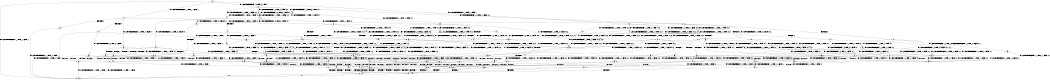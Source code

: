 digraph BCG {
size = "7, 10.5";
center = TRUE;
node [shape = circle];
0 [peripheries = 2];
0 -> 1 [label = "EX !0 !ATOMIC_EXCH_BRANCH (1, +1, TRUE, +1, 1, FALSE) !::"];
0 -> 2 [label = "EX !1 !ATOMIC_EXCH_BRANCH (1, +0, TRUE, +0, 1, TRUE) !::"];
0 -> 3 [label = "EX !2 !ATOMIC_EXCH_BRANCH (1, +1, TRUE, +1, 1, FALSE) !::"];
0 -> 4 [label = "EX !0 !ATOMIC_EXCH_BRANCH (1, +1, TRUE, +1, 1, FALSE) !::"];
2 -> 5 [label = "EX !1 !ATOMIC_EXCH_BRANCH (1, +0, TRUE, +0, 1, TRUE) !:0:1:"];
2 -> 6 [label = "EX !2 !ATOMIC_EXCH_BRANCH (1, +1, TRUE, +1, 1, FALSE) !:0:1:"];
2 -> 7 [label = "EX !0 !ATOMIC_EXCH_BRANCH (1, +1, TRUE, +1, 1, FALSE) !:0:1:"];
2 -> 8 [label = "EX !1 !ATOMIC_EXCH_BRANCH (1, +0, TRUE, +0, 1, TRUE) !:0:1:"];
3 -> 9 [label = "EX !0 !ATOMIC_EXCH_BRANCH (1, +1, TRUE, +1, 1, TRUE) !:0:1:2:"];
3 -> 10 [label = "TERMINATE !2"];
3 -> 11 [label = "EX !1 !ATOMIC_EXCH_BRANCH (1, +0, TRUE, +0, 1, FALSE) !:0:1:2:"];
3 -> 12 [label = "EX !0 !ATOMIC_EXCH_BRANCH (1, +1, TRUE, +1, 1, TRUE) !:0:1:2:"];
4 -> 13 [label = "TERMINATE !0"];
4 -> 14 [label = "TERMINATE !0"];
4 -> 15 [label = "EX !1 !ATOMIC_EXCH_BRANCH (1, +0, TRUE, +0, 1, FALSE) !:0:"];
4 -> 16 [label = "EX !2 !ATOMIC_EXCH_BRANCH (1, +1, TRUE, +1, 1, TRUE) !:0:"];
5 -> 17 [label = "EX !0 !ATOMIC_EXCH_BRANCH (1, +1, TRUE, +1, 1, FALSE) !:0:1:"];
6 -> 18 [label = "EX !1 !ATOMIC_EXCH_BRANCH (1, +0, TRUE, +0, 1, FALSE) !:0:1:2:"];
6 -> 19 [label = "TERMINATE !2"];
6 -> 20 [label = "EX !0 !ATOMIC_EXCH_BRANCH (1, +1, TRUE, +1, 1, TRUE) !:0:1:2:"];
6 -> 11 [label = "EX !1 !ATOMIC_EXCH_BRANCH (1, +0, TRUE, +0, 1, FALSE) !:0:1:2:"];
7 -> 21 [label = "EX !1 !ATOMIC_EXCH_BRANCH (1, +0, TRUE, +0, 1, FALSE) !:0:1:"];
7 -> 22 [label = "TERMINATE !0"];
7 -> 23 [label = "EX !2 !ATOMIC_EXCH_BRANCH (1, +1, TRUE, +1, 1, TRUE) !:0:1:"];
7 -> 24 [label = "EX !1 !ATOMIC_EXCH_BRANCH (1, +0, TRUE, +0, 1, FALSE) !:0:1:"];
8 -> 17 [label = "EX !0 !ATOMIC_EXCH_BRANCH (1, +1, TRUE, +1, 1, FALSE) !:0:1:"];
8 -> 6 [label = "EX !2 !ATOMIC_EXCH_BRANCH (1, +1, TRUE, +1, 1, FALSE) !:0:1:"];
8 -> 7 [label = "EX !0 !ATOMIC_EXCH_BRANCH (1, +1, TRUE, +1, 1, FALSE) !:0:1:"];
8 -> 8 [label = "EX !1 !ATOMIC_EXCH_BRANCH (1, +0, TRUE, +0, 1, TRUE) !:0:1:"];
9 -> 25 [label = "EX !1 !ATOMIC_EXCH_BRANCH (1, +0, TRUE, +0, 1, FALSE) !:0:1:2:"];
10 -> 26 [label = "EX !0 !ATOMIC_EXCH_BRANCH (1, +1, TRUE, +1, 1, TRUE) !:0:1:"];
10 -> 27 [label = "EX !1 !ATOMIC_EXCH_BRANCH (1, +0, TRUE, +0, 1, FALSE) !:0:1:"];
10 -> 28 [label = "EX !0 !ATOMIC_EXCH_BRANCH (1, +1, TRUE, +1, 1, TRUE) !:0:1:"];
11 -> 29 [label = "EX !0 !ATOMIC_EXCH_BRANCH (1, +1, TRUE, +1, 1, FALSE) !:0:1:2:"];
11 -> 30 [label = "TERMINATE !1"];
11 -> 31 [label = "TERMINATE !2"];
11 -> 32 [label = "EX !0 !ATOMIC_EXCH_BRANCH (1, +1, TRUE, +1, 1, FALSE) !:0:1:2:"];
12 -> 25 [label = "EX !1 !ATOMIC_EXCH_BRANCH (1, +0, TRUE, +0, 1, FALSE) !:0:1:2:"];
12 -> 33 [label = "TERMINATE !2"];
12 -> 34 [label = "EX !1 !ATOMIC_EXCH_BRANCH (1, +0, TRUE, +0, 1, FALSE) !:0:1:2:"];
12 -> 12 [label = "EX !0 !ATOMIC_EXCH_BRANCH (1, +1, TRUE, +1, 1, TRUE) !:0:1:2:"];
13 -> 1 [label = "EX !2 !ATOMIC_EXCH_BRANCH (1, +1, TRUE, +1, 1, TRUE) !::"];
14 -> 1 [label = "EX !2 !ATOMIC_EXCH_BRANCH (1, +1, TRUE, +1, 1, TRUE) !::"];
14 -> 35 [label = "EX !1 !ATOMIC_EXCH_BRANCH (1, +0, TRUE, +0, 1, FALSE) !::"];
14 -> 36 [label = "EX !2 !ATOMIC_EXCH_BRANCH (1, +1, TRUE, +1, 1, TRUE) !::"];
15 -> 37 [label = "TERMINATE !0"];
15 -> 38 [label = "TERMINATE !1"];
15 -> 39 [label = "TERMINATE !0"];
15 -> 40 [label = "EX !2 !ATOMIC_EXCH_BRANCH (1, +1, TRUE, +1, 1, FALSE) !:0:1:"];
16 -> 41 [label = "EX !2 !ATOMIC_EXCH_BRANCH (1, +1, TRUE, +1, 1, TRUE) !:0:1:2:"];
16 -> 42 [label = "TERMINATE !0"];
16 -> 43 [label = "EX !1 !ATOMIC_EXCH_BRANCH (1, +0, TRUE, +0, 1, FALSE) !:0:1:2:"];
16 -> 44 [label = "EX !2 !ATOMIC_EXCH_BRANCH (1, +1, TRUE, +1, 1, TRUE) !:0:1:2:"];
17 -> 21 [label = "EX !1 !ATOMIC_EXCH_BRANCH (1, +0, TRUE, +0, 1, FALSE) !:0:1:"];
18 -> 29 [label = "EX !0 !ATOMIC_EXCH_BRANCH (1, +1, TRUE, +1, 1, FALSE) !:0:1:2:"];
19 -> 45 [label = "EX !1 !ATOMIC_EXCH_BRANCH (1, +0, TRUE, +0, 1, FALSE) !:0:1:"];
19 -> 46 [label = "EX !0 !ATOMIC_EXCH_BRANCH (1, +1, TRUE, +1, 1, TRUE) !:0:1:"];
19 -> 27 [label = "EX !1 !ATOMIC_EXCH_BRANCH (1, +0, TRUE, +0, 1, FALSE) !:0:1:"];
20 -> 25 [label = "EX !1 !ATOMIC_EXCH_BRANCH (1, +0, TRUE, +0, 1, FALSE) !:0:1:2:"];
20 -> 47 [label = "TERMINATE !2"];
20 -> 34 [label = "EX !1 !ATOMIC_EXCH_BRANCH (1, +0, TRUE, +0, 1, FALSE) !:0:1:2:"];
20 -> 20 [label = "EX !0 !ATOMIC_EXCH_BRANCH (1, +1, TRUE, +1, 1, TRUE) !:0:1:2:"];
21 -> 37 [label = "TERMINATE !0"];
22 -> 48 [label = "EX !1 !ATOMIC_EXCH_BRANCH (1, +0, TRUE, +0, 1, FALSE) !:1:"];
22 -> 49 [label = "EX !2 !ATOMIC_EXCH_BRANCH (1, +1, TRUE, +1, 1, TRUE) !:1:"];
22 -> 50 [label = "EX !1 !ATOMIC_EXCH_BRANCH (1, +0, TRUE, +0, 1, FALSE) !:1:"];
23 -> 51 [label = "EX !1 !ATOMIC_EXCH_BRANCH (1, +0, TRUE, +0, 1, FALSE) !:0:1:2:"];
23 -> 52 [label = "TERMINATE !0"];
23 -> 53 [label = "EX !2 !ATOMIC_EXCH_BRANCH (1, +1, TRUE, +1, 1, TRUE) !:0:1:2:"];
23 -> 43 [label = "EX !1 !ATOMIC_EXCH_BRANCH (1, +0, TRUE, +0, 1, FALSE) !:0:1:2:"];
24 -> 37 [label = "TERMINATE !0"];
24 -> 38 [label = "TERMINATE !1"];
24 -> 39 [label = "TERMINATE !0"];
24 -> 40 [label = "EX !2 !ATOMIC_EXCH_BRANCH (1, +1, TRUE, +1, 1, FALSE) !:0:1:"];
25 -> 29 [label = "EX !0 !ATOMIC_EXCH_BRANCH (1, +1, TRUE, +1, 1, FALSE) !:0:1:2:"];
26 -> 54 [label = "EX !1 !ATOMIC_EXCH_BRANCH (1, +0, TRUE, +0, 1, FALSE) !:0:1:"];
27 -> 55 [label = "EX !0 !ATOMIC_EXCH_BRANCH (1, +1, TRUE, +1, 1, FALSE) !:0:1:"];
27 -> 56 [label = "TERMINATE !1"];
27 -> 57 [label = "EX !0 !ATOMIC_EXCH_BRANCH (1, +1, TRUE, +1, 1, FALSE) !:0:1:"];
28 -> 54 [label = "EX !1 !ATOMIC_EXCH_BRANCH (1, +0, TRUE, +0, 1, FALSE) !:0:1:"];
28 -> 58 [label = "EX !1 !ATOMIC_EXCH_BRANCH (1, +0, TRUE, +0, 1, FALSE) !:0:1:"];
28 -> 28 [label = "EX !0 !ATOMIC_EXCH_BRANCH (1, +1, TRUE, +1, 1, TRUE) !:0:1:"];
29 -> 59 [label = "TERMINATE !0"];
30 -> 60 [label = "EX !0 !ATOMIC_EXCH_BRANCH (1, +1, TRUE, +1, 1, FALSE) !:0:2:"];
30 -> 56 [label = "TERMINATE !2"];
30 -> 61 [label = "EX !0 !ATOMIC_EXCH_BRANCH (1, +1, TRUE, +1, 1, FALSE) !:0:2:"];
31 -> 55 [label = "EX !0 !ATOMIC_EXCH_BRANCH (1, +1, TRUE, +1, 1, FALSE) !:0:1:"];
31 -> 56 [label = "TERMINATE !1"];
31 -> 57 [label = "EX !0 !ATOMIC_EXCH_BRANCH (1, +1, TRUE, +1, 1, FALSE) !:0:1:"];
32 -> 59 [label = "TERMINATE !0"];
32 -> 62 [label = "TERMINATE !1"];
32 -> 63 [label = "TERMINATE !2"];
32 -> 64 [label = "TERMINATE !0"];
33 -> 26 [label = "EX !0 !ATOMIC_EXCH_BRANCH (1, +1, TRUE, +1, 1, TRUE) !:0:1:"];
33 -> 58 [label = "EX !1 !ATOMIC_EXCH_BRANCH (1, +0, TRUE, +0, 1, FALSE) !:0:1:"];
33 -> 28 [label = "EX !0 !ATOMIC_EXCH_BRANCH (1, +1, TRUE, +1, 1, TRUE) !:0:1:"];
34 -> 29 [label = "EX !0 !ATOMIC_EXCH_BRANCH (1, +1, TRUE, +1, 1, FALSE) !:0:1:2:"];
34 -> 65 [label = "TERMINATE !1"];
34 -> 66 [label = "TERMINATE !2"];
34 -> 32 [label = "EX !0 !ATOMIC_EXCH_BRANCH (1, +1, TRUE, +1, 1, FALSE) !:0:1:2:"];
35 -> 67 [label = "TERMINATE !1"];
35 -> 68 [label = "TERMINATE !1"];
35 -> 69 [label = "EX !2 !ATOMIC_EXCH_BRANCH (1, +1, TRUE, +1, 1, FALSE) !:1:"];
36 -> 70 [label = "EX !2 !ATOMIC_EXCH_BRANCH (1, +1, TRUE, +1, 1, TRUE) !:1:2:"];
36 -> 71 [label = "EX !1 !ATOMIC_EXCH_BRANCH (1, +0, TRUE, +0, 1, FALSE) !:1:2:"];
36 -> 72 [label = "EX !2 !ATOMIC_EXCH_BRANCH (1, +1, TRUE, +1, 1, TRUE) !:1:2:"];
37 -> 67 [label = "TERMINATE !1"];
38 -> 67 [label = "TERMINATE !0"];
38 -> 68 [label = "TERMINATE !0"];
38 -> 73 [label = "EX !2 !ATOMIC_EXCH_BRANCH (1, +1, TRUE, +1, 1, FALSE) !:0:"];
39 -> 67 [label = "TERMINATE !1"];
39 -> 68 [label = "TERMINATE !1"];
39 -> 69 [label = "EX !2 !ATOMIC_EXCH_BRANCH (1, +1, TRUE, +1, 1, FALSE) !:1:"];
40 -> 59 [label = "TERMINATE !0"];
40 -> 62 [label = "TERMINATE !1"];
40 -> 63 [label = "TERMINATE !2"];
40 -> 64 [label = "TERMINATE !0"];
41 -> 51 [label = "EX !1 !ATOMIC_EXCH_BRANCH (1, +0, TRUE, +0, 1, FALSE) !:0:1:2:"];
42 -> 70 [label = "EX !2 !ATOMIC_EXCH_BRANCH (1, +1, TRUE, +1, 1, TRUE) !:1:2:"];
42 -> 71 [label = "EX !1 !ATOMIC_EXCH_BRANCH (1, +0, TRUE, +0, 1, FALSE) !:1:2:"];
42 -> 72 [label = "EX !2 !ATOMIC_EXCH_BRANCH (1, +1, TRUE, +1, 1, TRUE) !:1:2:"];
43 -> 29 [label = "EX !2 !ATOMIC_EXCH_BRANCH (1, +1, TRUE, +1, 1, FALSE) !:0:1:2:"];
43 -> 74 [label = "TERMINATE !1"];
43 -> 75 [label = "TERMINATE !0"];
43 -> 32 [label = "EX !2 !ATOMIC_EXCH_BRANCH (1, +1, TRUE, +1, 1, FALSE) !:0:1:2:"];
44 -> 51 [label = "EX !1 !ATOMIC_EXCH_BRANCH (1, +0, TRUE, +0, 1, FALSE) !:0:1:2:"];
44 -> 42 [label = "TERMINATE !0"];
44 -> 43 [label = "EX !1 !ATOMIC_EXCH_BRANCH (1, +0, TRUE, +0, 1, FALSE) !:0:1:2:"];
44 -> 44 [label = "EX !2 !ATOMIC_EXCH_BRANCH (1, +1, TRUE, +1, 1, TRUE) !:0:1:2:"];
45 -> 55 [label = "EX !0 !ATOMIC_EXCH_BRANCH (1, +1, TRUE, +1, 1, FALSE) !:0:1:"];
46 -> 54 [label = "EX !1 !ATOMIC_EXCH_BRANCH (1, +0, TRUE, +0, 1, FALSE) !:0:1:"];
46 -> 58 [label = "EX !1 !ATOMIC_EXCH_BRANCH (1, +0, TRUE, +0, 1, FALSE) !:0:1:"];
46 -> 46 [label = "EX !0 !ATOMIC_EXCH_BRANCH (1, +1, TRUE, +1, 1, TRUE) !:0:1:"];
47 -> 76 [label = "EX !0 !ATOMIC_EXCH_BRANCH (1, +1, TRUE, +1, 1, TRUE) !:0:1:"];
47 -> 58 [label = "EX !1 !ATOMIC_EXCH_BRANCH (1, +0, TRUE, +0, 1, FALSE) !:0:1:"];
47 -> 46 [label = "EX !0 !ATOMIC_EXCH_BRANCH (1, +1, TRUE, +1, 1, TRUE) !:0:1:"];
48 -> 67 [label = "TERMINATE !1"];
49 -> 77 [label = "EX !1 !ATOMIC_EXCH_BRANCH (1, +0, TRUE, +0, 1, FALSE) !:1:2:"];
49 -> 78 [label = "EX !2 !ATOMIC_EXCH_BRANCH (1, +1, TRUE, +1, 1, TRUE) !:1:2:"];
49 -> 71 [label = "EX !1 !ATOMIC_EXCH_BRANCH (1, +0, TRUE, +0, 1, FALSE) !:1:2:"];
50 -> 67 [label = "TERMINATE !1"];
50 -> 68 [label = "TERMINATE !1"];
50 -> 69 [label = "EX !2 !ATOMIC_EXCH_BRANCH (1, +1, TRUE, +1, 1, FALSE) !:1:"];
51 -> 29 [label = "EX !2 !ATOMIC_EXCH_BRANCH (1, +1, TRUE, +1, 1, FALSE) !:0:1:2:"];
52 -> 77 [label = "EX !1 !ATOMIC_EXCH_BRANCH (1, +0, TRUE, +0, 1, FALSE) !:1:2:"];
52 -> 78 [label = "EX !2 !ATOMIC_EXCH_BRANCH (1, +1, TRUE, +1, 1, TRUE) !:1:2:"];
52 -> 71 [label = "EX !1 !ATOMIC_EXCH_BRANCH (1, +0, TRUE, +0, 1, FALSE) !:1:2:"];
53 -> 51 [label = "EX !1 !ATOMIC_EXCH_BRANCH (1, +0, TRUE, +0, 1, FALSE) !:0:1:2:"];
53 -> 52 [label = "TERMINATE !0"];
53 -> 53 [label = "EX !2 !ATOMIC_EXCH_BRANCH (1, +1, TRUE, +1, 1, TRUE) !:0:1:2:"];
53 -> 43 [label = "EX !1 !ATOMIC_EXCH_BRANCH (1, +0, TRUE, +0, 1, FALSE) !:0:1:2:"];
54 -> 55 [label = "EX !0 !ATOMIC_EXCH_BRANCH (1, +1, TRUE, +1, 1, FALSE) !:0:1:"];
55 -> 79 [label = "TERMINATE !0"];
56 -> 80 [label = "EX !0 !ATOMIC_EXCH_BRANCH (1, +1, TRUE, +1, 1, FALSE) !:0:"];
56 -> 81 [label = "EX !0 !ATOMIC_EXCH_BRANCH (1, +1, TRUE, +1, 1, FALSE) !:0:"];
57 -> 79 [label = "TERMINATE !0"];
57 -> 82 [label = "TERMINATE !1"];
57 -> 83 [label = "TERMINATE !0"];
58 -> 55 [label = "EX !0 !ATOMIC_EXCH_BRANCH (1, +1, TRUE, +1, 1, FALSE) !:0:1:"];
58 -> 84 [label = "TERMINATE !1"];
58 -> 57 [label = "EX !0 !ATOMIC_EXCH_BRANCH (1, +1, TRUE, +1, 1, FALSE) !:0:1:"];
59 -> 79 [label = "TERMINATE !2"];
60 -> 85 [label = "TERMINATE !0"];
61 -> 85 [label = "TERMINATE !0"];
61 -> 82 [label = "TERMINATE !2"];
61 -> 86 [label = "TERMINATE !0"];
62 -> 85 [label = "TERMINATE !0"];
62 -> 82 [label = "TERMINATE !2"];
62 -> 86 [label = "TERMINATE !0"];
63 -> 79 [label = "TERMINATE !0"];
63 -> 82 [label = "TERMINATE !1"];
63 -> 83 [label = "TERMINATE !0"];
64 -> 79 [label = "TERMINATE !2"];
64 -> 86 [label = "TERMINATE !1"];
64 -> 83 [label = "TERMINATE !2"];
65 -> 60 [label = "EX !0 !ATOMIC_EXCH_BRANCH (1, +1, TRUE, +1, 1, FALSE) !:0:2:"];
65 -> 84 [label = "TERMINATE !2"];
65 -> 61 [label = "EX !0 !ATOMIC_EXCH_BRANCH (1, +1, TRUE, +1, 1, FALSE) !:0:2:"];
66 -> 55 [label = "EX !0 !ATOMIC_EXCH_BRANCH (1, +1, TRUE, +1, 1, FALSE) !:0:1:"];
66 -> 84 [label = "TERMINATE !1"];
66 -> 57 [label = "EX !0 !ATOMIC_EXCH_BRANCH (1, +1, TRUE, +1, 1, FALSE) !:0:1:"];
67 -> 1 [label = "EX !2 !ATOMIC_EXCH_BRANCH (1, +1, TRUE, +1, 1, FALSE) !::"];
68 -> 1 [label = "EX !2 !ATOMIC_EXCH_BRANCH (1, +1, TRUE, +1, 1, FALSE) !::"];
68 -> 87 [label = "EX !2 !ATOMIC_EXCH_BRANCH (1, +1, TRUE, +1, 1, FALSE) !::"];
69 -> 79 [label = "TERMINATE !2"];
69 -> 86 [label = "TERMINATE !1"];
69 -> 83 [label = "TERMINATE !2"];
70 -> 77 [label = "EX !1 !ATOMIC_EXCH_BRANCH (1, +0, TRUE, +0, 1, FALSE) !:1:2:"];
71 -> 88 [label = "EX !2 !ATOMIC_EXCH_BRANCH (1, +1, TRUE, +1, 1, FALSE) !:1:2:"];
71 -> 89 [label = "TERMINATE !1"];
71 -> 90 [label = "EX !2 !ATOMIC_EXCH_BRANCH (1, +1, TRUE, +1, 1, FALSE) !:1:2:"];
72 -> 77 [label = "EX !1 !ATOMIC_EXCH_BRANCH (1, +0, TRUE, +0, 1, FALSE) !:1:2:"];
72 -> 71 [label = "EX !1 !ATOMIC_EXCH_BRANCH (1, +0, TRUE, +0, 1, FALSE) !:1:2:"];
72 -> 72 [label = "EX !2 !ATOMIC_EXCH_BRANCH (1, +1, TRUE, +1, 1, TRUE) !:1:2:"];
73 -> 85 [label = "TERMINATE !0"];
73 -> 82 [label = "TERMINATE !2"];
73 -> 86 [label = "TERMINATE !0"];
74 -> 60 [label = "EX !2 !ATOMIC_EXCH_BRANCH (1, +1, TRUE, +1, 1, FALSE) !:0:2:"];
74 -> 89 [label = "TERMINATE !0"];
74 -> 61 [label = "EX !2 !ATOMIC_EXCH_BRANCH (1, +1, TRUE, +1, 1, FALSE) !:0:2:"];
75 -> 88 [label = "EX !2 !ATOMIC_EXCH_BRANCH (1, +1, TRUE, +1, 1, FALSE) !:1:2:"];
75 -> 89 [label = "TERMINATE !1"];
75 -> 90 [label = "EX !2 !ATOMIC_EXCH_BRANCH (1, +1, TRUE, +1, 1, FALSE) !:1:2:"];
76 -> 54 [label = "EX !1 !ATOMIC_EXCH_BRANCH (1, +0, TRUE, +0, 1, FALSE) !:0:1:"];
77 -> 88 [label = "EX !2 !ATOMIC_EXCH_BRANCH (1, +1, TRUE, +1, 1, FALSE) !:1:2:"];
78 -> 77 [label = "EX !1 !ATOMIC_EXCH_BRANCH (1, +0, TRUE, +0, 1, FALSE) !:1:2:"];
78 -> 78 [label = "EX !2 !ATOMIC_EXCH_BRANCH (1, +1, TRUE, +1, 1, TRUE) !:1:2:"];
78 -> 71 [label = "EX !1 !ATOMIC_EXCH_BRANCH (1, +0, TRUE, +0, 1, FALSE) !:1:2:"];
79 -> 91 [label = "TERMINATE !1"];
80 -> 91 [label = "TERMINATE !0"];
81 -> 91 [label = "TERMINATE !0"];
81 -> 92 [label = "TERMINATE !0"];
82 -> 91 [label = "TERMINATE !0"];
82 -> 92 [label = "TERMINATE !0"];
83 -> 91 [label = "TERMINATE !1"];
83 -> 92 [label = "TERMINATE !1"];
84 -> 80 [label = "EX !0 !ATOMIC_EXCH_BRANCH (1, +1, TRUE, +1, 1, FALSE) !:0:"];
84 -> 81 [label = "EX !0 !ATOMIC_EXCH_BRANCH (1, +1, TRUE, +1, 1, FALSE) !:0:"];
85 -> 91 [label = "TERMINATE !2"];
86 -> 91 [label = "TERMINATE !2"];
86 -> 92 [label = "TERMINATE !2"];
87 -> 91 [label = "TERMINATE !2"];
87 -> 92 [label = "TERMINATE !2"];
88 -> 79 [label = "TERMINATE !2"];
89 -> 93 [label = "EX !2 !ATOMIC_EXCH_BRANCH (1, +1, TRUE, +1, 1, FALSE) !:2:"];
89 -> 94 [label = "EX !2 !ATOMIC_EXCH_BRANCH (1, +1, TRUE, +1, 1, FALSE) !:2:"];
90 -> 79 [label = "TERMINATE !2"];
90 -> 86 [label = "TERMINATE !1"];
90 -> 83 [label = "TERMINATE !2"];
91 -> 1 [label = "exit"];
92 -> 1 [label = "exit"];
93 -> 91 [label = "TERMINATE !2"];
94 -> 91 [label = "TERMINATE !2"];
94 -> 92 [label = "TERMINATE !2"];
}
